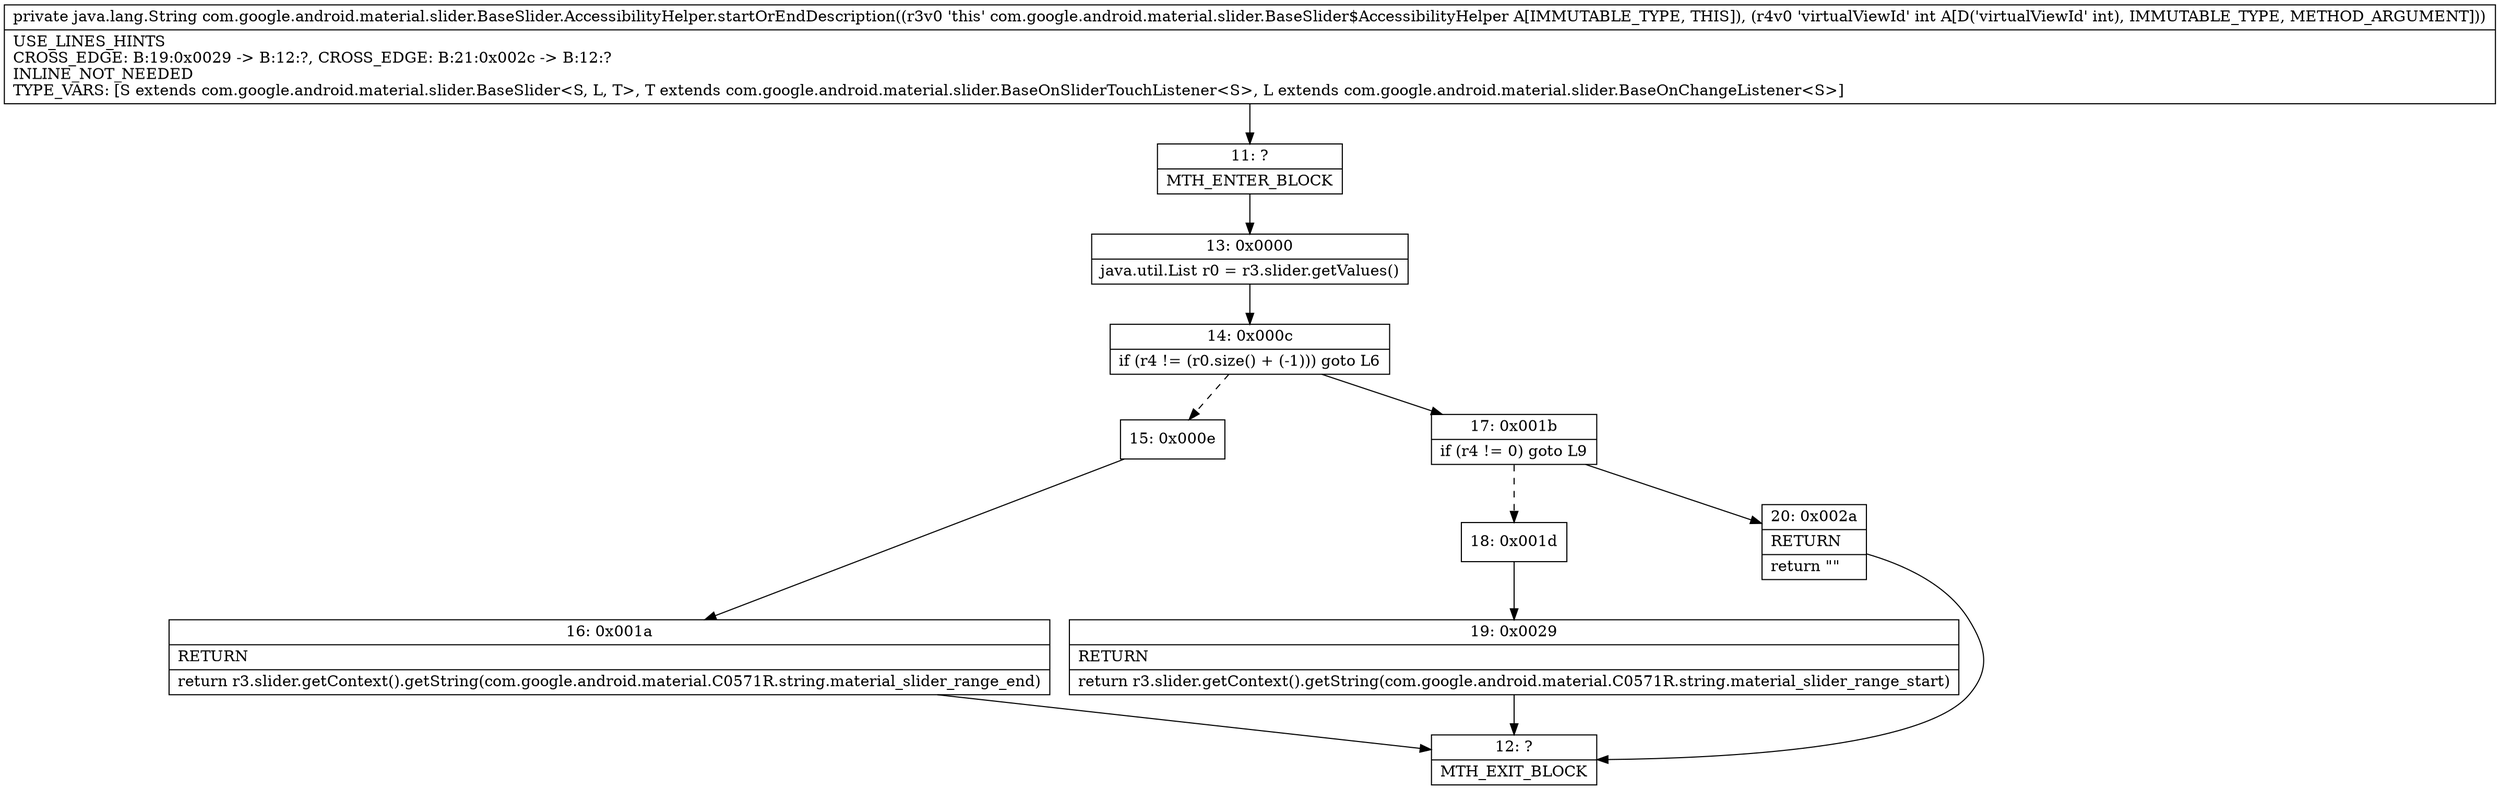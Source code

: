 digraph "CFG forcom.google.android.material.slider.BaseSlider.AccessibilityHelper.startOrEndDescription(I)Ljava\/lang\/String;" {
Node_11 [shape=record,label="{11\:\ ?|MTH_ENTER_BLOCK\l}"];
Node_13 [shape=record,label="{13\:\ 0x0000|java.util.List r0 = r3.slider.getValues()\l}"];
Node_14 [shape=record,label="{14\:\ 0x000c|if (r4 != (r0.size() + (\-1))) goto L6\l}"];
Node_15 [shape=record,label="{15\:\ 0x000e}"];
Node_16 [shape=record,label="{16\:\ 0x001a|RETURN\l|return r3.slider.getContext().getString(com.google.android.material.C0571R.string.material_slider_range_end)\l}"];
Node_12 [shape=record,label="{12\:\ ?|MTH_EXIT_BLOCK\l}"];
Node_17 [shape=record,label="{17\:\ 0x001b|if (r4 != 0) goto L9\l}"];
Node_18 [shape=record,label="{18\:\ 0x001d}"];
Node_19 [shape=record,label="{19\:\ 0x0029|RETURN\l|return r3.slider.getContext().getString(com.google.android.material.C0571R.string.material_slider_range_start)\l}"];
Node_20 [shape=record,label="{20\:\ 0x002a|RETURN\l|return \"\"\l}"];
MethodNode[shape=record,label="{private java.lang.String com.google.android.material.slider.BaseSlider.AccessibilityHelper.startOrEndDescription((r3v0 'this' com.google.android.material.slider.BaseSlider$AccessibilityHelper A[IMMUTABLE_TYPE, THIS]), (r4v0 'virtualViewId' int A[D('virtualViewId' int), IMMUTABLE_TYPE, METHOD_ARGUMENT]))  | USE_LINES_HINTS\lCROSS_EDGE: B:19:0x0029 \-\> B:12:?, CROSS_EDGE: B:21:0x002c \-\> B:12:?\lINLINE_NOT_NEEDED\lTYPE_VARS: [S extends com.google.android.material.slider.BaseSlider\<S, L, T\>, T extends com.google.android.material.slider.BaseOnSliderTouchListener\<S\>, L extends com.google.android.material.slider.BaseOnChangeListener\<S\>]\l}"];
MethodNode -> Node_11;Node_11 -> Node_13;
Node_13 -> Node_14;
Node_14 -> Node_15[style=dashed];
Node_14 -> Node_17;
Node_15 -> Node_16;
Node_16 -> Node_12;
Node_17 -> Node_18[style=dashed];
Node_17 -> Node_20;
Node_18 -> Node_19;
Node_19 -> Node_12;
Node_20 -> Node_12;
}

